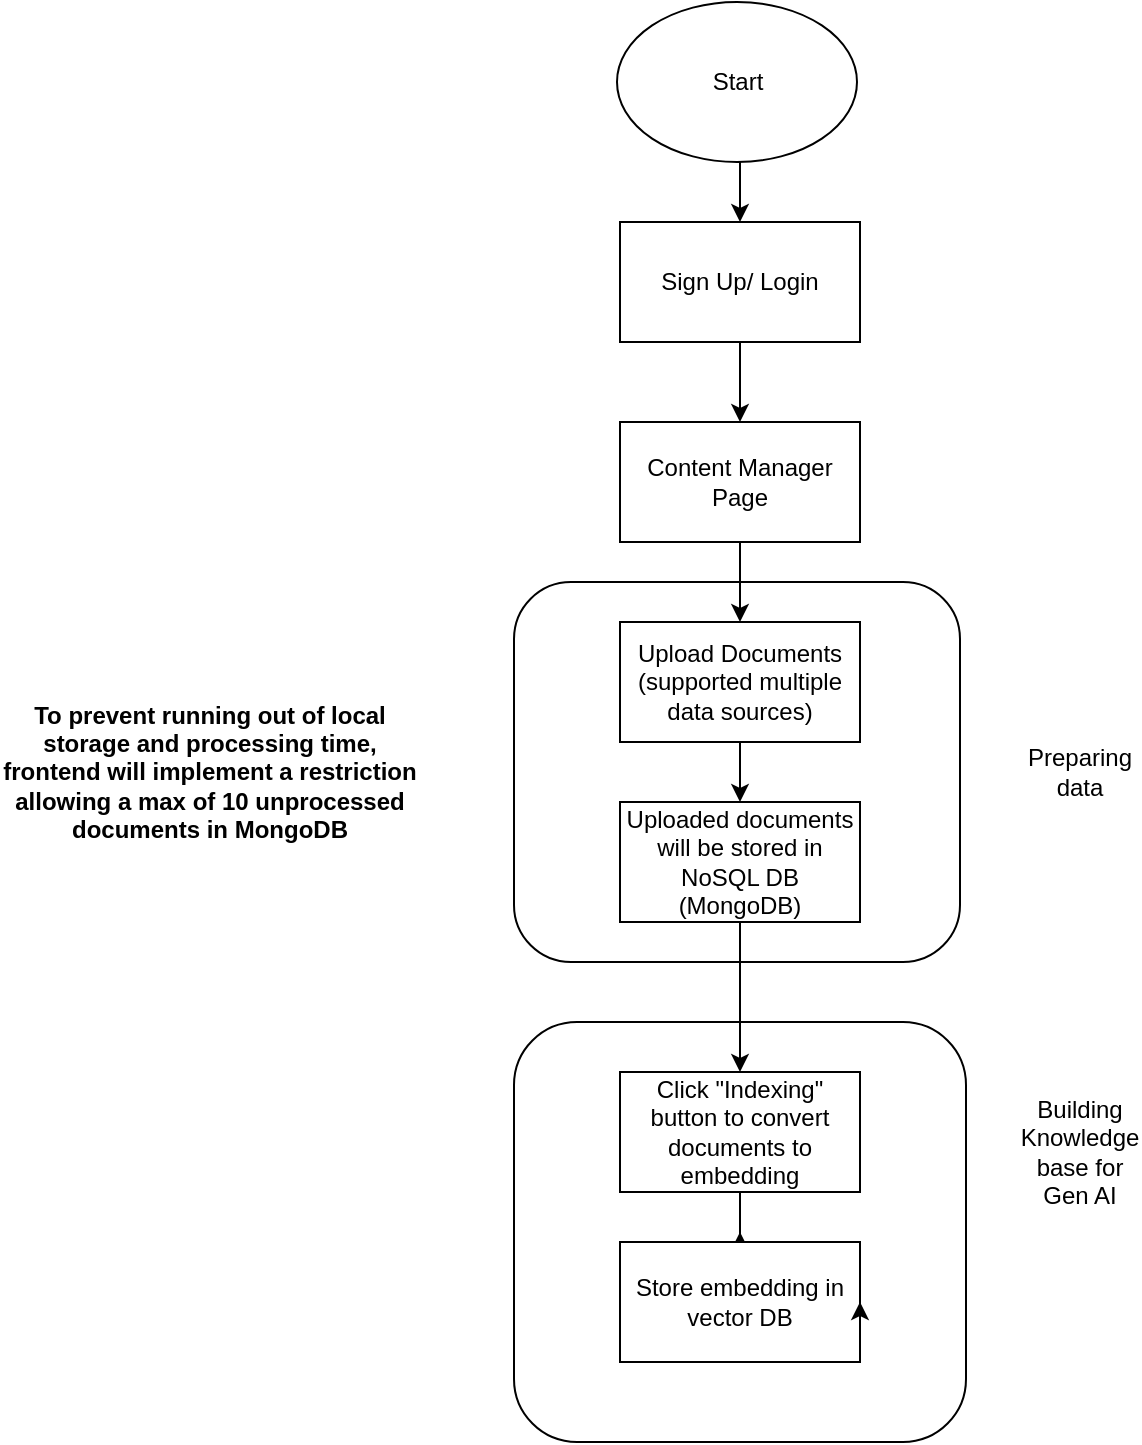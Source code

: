 <mxfile version="24.7.14">
  <diagram name="Admin Dashboard" id="UTOSRWLYTMXPC3gkwK7h">
    <mxGraphModel dx="1674" dy="772" grid="1" gridSize="10" guides="1" tooltips="1" connect="1" arrows="1" fold="1" page="1" pageScale="1" pageWidth="827" pageHeight="1169" math="0" shadow="0">
      <root>
        <mxCell id="0" />
        <mxCell id="1" parent="0" />
        <mxCell id="2Oybe9JUOi5B_g8JEcGH-13" value="" style="rounded=1;whiteSpace=wrap;html=1;" parent="1" vertex="1">
          <mxGeometry x="327" y="340" width="223" height="190" as="geometry" />
        </mxCell>
        <mxCell id="2Oybe9JUOi5B_g8JEcGH-20" style="edgeStyle=orthogonalEdgeStyle;rounded=0;orthogonalLoop=1;jettySize=auto;html=1;exitX=0.5;exitY=1;exitDx=0;exitDy=0;entryX=0.5;entryY=0;entryDx=0;entryDy=0;" parent="1" source="2Oybe9JUOi5B_g8JEcGH-1" target="2Oybe9JUOi5B_g8JEcGH-2" edge="1">
          <mxGeometry relative="1" as="geometry" />
        </mxCell>
        <mxCell id="2Oybe9JUOi5B_g8JEcGH-1" value="Start" style="ellipse;whiteSpace=wrap;html=1;" parent="1" vertex="1">
          <mxGeometry x="378.5" y="50" width="120" height="80" as="geometry" />
        </mxCell>
        <mxCell id="2Oybe9JUOi5B_g8JEcGH-9" value="" style="rounded=1;whiteSpace=wrap;html=1;" parent="1" vertex="1">
          <mxGeometry x="327" y="560" width="226" height="210" as="geometry" />
        </mxCell>
        <mxCell id="2Oybe9JUOi5B_g8JEcGH-19" style="edgeStyle=orthogonalEdgeStyle;rounded=0;orthogonalLoop=1;jettySize=auto;html=1;exitX=0.5;exitY=1;exitDx=0;exitDy=0;entryX=0.5;entryY=0;entryDx=0;entryDy=0;" parent="1" source="2Oybe9JUOi5B_g8JEcGH-2" target="2Oybe9JUOi5B_g8JEcGH-3" edge="1">
          <mxGeometry relative="1" as="geometry" />
        </mxCell>
        <mxCell id="2Oybe9JUOi5B_g8JEcGH-2" value="Sign Up/ Login" style="rounded=0;whiteSpace=wrap;html=1;" parent="1" vertex="1">
          <mxGeometry x="380" y="160" width="120" height="60" as="geometry" />
        </mxCell>
        <mxCell id="2Oybe9JUOi5B_g8JEcGH-14" style="edgeStyle=orthogonalEdgeStyle;rounded=0;orthogonalLoop=1;jettySize=auto;html=1;exitX=0.5;exitY=1;exitDx=0;exitDy=0;" parent="1" source="2Oybe9JUOi5B_g8JEcGH-3" target="2Oybe9JUOi5B_g8JEcGH-4" edge="1">
          <mxGeometry relative="1" as="geometry" />
        </mxCell>
        <mxCell id="2Oybe9JUOi5B_g8JEcGH-3" value="Content Manager Page" style="rounded=0;whiteSpace=wrap;html=1;" parent="1" vertex="1">
          <mxGeometry x="380" y="260" width="120" height="60" as="geometry" />
        </mxCell>
        <mxCell id="2Oybe9JUOi5B_g8JEcGH-15" style="edgeStyle=orthogonalEdgeStyle;rounded=0;orthogonalLoop=1;jettySize=auto;html=1;exitX=0.5;exitY=1;exitDx=0;exitDy=0;entryX=0.5;entryY=0;entryDx=0;entryDy=0;" parent="1" source="2Oybe9JUOi5B_g8JEcGH-4" target="2Oybe9JUOi5B_g8JEcGH-5" edge="1">
          <mxGeometry relative="1" as="geometry" />
        </mxCell>
        <mxCell id="2Oybe9JUOi5B_g8JEcGH-4" value="Upload Documents&lt;br&gt;(supported multiple data sources)" style="rounded=0;whiteSpace=wrap;html=1;" parent="1" vertex="1">
          <mxGeometry x="380" y="360" width="120" height="60" as="geometry" />
        </mxCell>
        <mxCell id="2Oybe9JUOi5B_g8JEcGH-16" style="edgeStyle=orthogonalEdgeStyle;rounded=0;orthogonalLoop=1;jettySize=auto;html=1;exitX=0.5;exitY=1;exitDx=0;exitDy=0;entryX=0.5;entryY=0;entryDx=0;entryDy=0;" parent="1" source="2Oybe9JUOi5B_g8JEcGH-5" target="2Oybe9JUOi5B_g8JEcGH-6" edge="1">
          <mxGeometry relative="1" as="geometry" />
        </mxCell>
        <mxCell id="2Oybe9JUOi5B_g8JEcGH-5" value="Uploaded documents will be stored in NoSQL DB (MongoDB)" style="rounded=0;whiteSpace=wrap;html=1;" parent="1" vertex="1">
          <mxGeometry x="380" y="450" width="120" height="60" as="geometry" />
        </mxCell>
        <mxCell id="2Oybe9JUOi5B_g8JEcGH-17" style="edgeStyle=orthogonalEdgeStyle;rounded=0;orthogonalLoop=1;jettySize=auto;html=1;exitX=0.5;exitY=1;exitDx=0;exitDy=0;entryX=0.5;entryY=0.5;entryDx=0;entryDy=0;entryPerimeter=0;" parent="1" source="2Oybe9JUOi5B_g8JEcGH-6" target="2Oybe9JUOi5B_g8JEcGH-9" edge="1">
          <mxGeometry relative="1" as="geometry">
            <Array as="points">
              <mxPoint x="440" y="670" />
              <mxPoint x="440" y="670" />
            </Array>
          </mxGeometry>
        </mxCell>
        <mxCell id="2Oybe9JUOi5B_g8JEcGH-6" value="Click &quot;Indexing&quot; button to convert documents to embedding" style="rounded=0;whiteSpace=wrap;html=1;" parent="1" vertex="1">
          <mxGeometry x="380" y="585" width="120" height="60" as="geometry" />
        </mxCell>
        <mxCell id="2Oybe9JUOi5B_g8JEcGH-7" value="Store embedding in vector DB" style="rounded=0;whiteSpace=wrap;html=1;" parent="1" vertex="1">
          <mxGeometry x="380" y="670" width="120" height="60" as="geometry" />
        </mxCell>
        <mxCell id="2Oybe9JUOi5B_g8JEcGH-10" value="Building Knowledge base for Gen AI" style="text;html=1;strokeColor=none;fillColor=none;align=center;verticalAlign=middle;whiteSpace=wrap;rounded=0;" parent="1" vertex="1">
          <mxGeometry x="580" y="610" width="60" height="30" as="geometry" />
        </mxCell>
        <mxCell id="2Oybe9JUOi5B_g8JEcGH-18" value="Preparing data" style="text;html=1;strokeColor=none;fillColor=none;align=center;verticalAlign=middle;whiteSpace=wrap;rounded=0;" parent="1" vertex="1">
          <mxGeometry x="580" y="420" width="60" height="30" as="geometry" />
        </mxCell>
        <mxCell id="2Oybe9JUOi5B_g8JEcGH-21" style="edgeStyle=orthogonalEdgeStyle;rounded=0;orthogonalLoop=1;jettySize=auto;html=1;exitX=1;exitY=0.75;exitDx=0;exitDy=0;entryX=1;entryY=0.5;entryDx=0;entryDy=0;" parent="1" source="2Oybe9JUOi5B_g8JEcGH-7" target="2Oybe9JUOi5B_g8JEcGH-7" edge="1">
          <mxGeometry relative="1" as="geometry" />
        </mxCell>
        <mxCell id="Rv-kHg3yCOE8T_JTYGO7-1" value="&lt;b&gt;To prevent running out of local storage and processing time, frontend will implement a restriction allowing a max of 10 unprocessed documents in MongoDB&lt;/b&gt;" style="text;html=1;align=center;verticalAlign=middle;whiteSpace=wrap;rounded=0;" vertex="1" parent="1">
          <mxGeometry x="70" y="420" width="210" height="30" as="geometry" />
        </mxCell>
      </root>
    </mxGraphModel>
  </diagram>
</mxfile>

